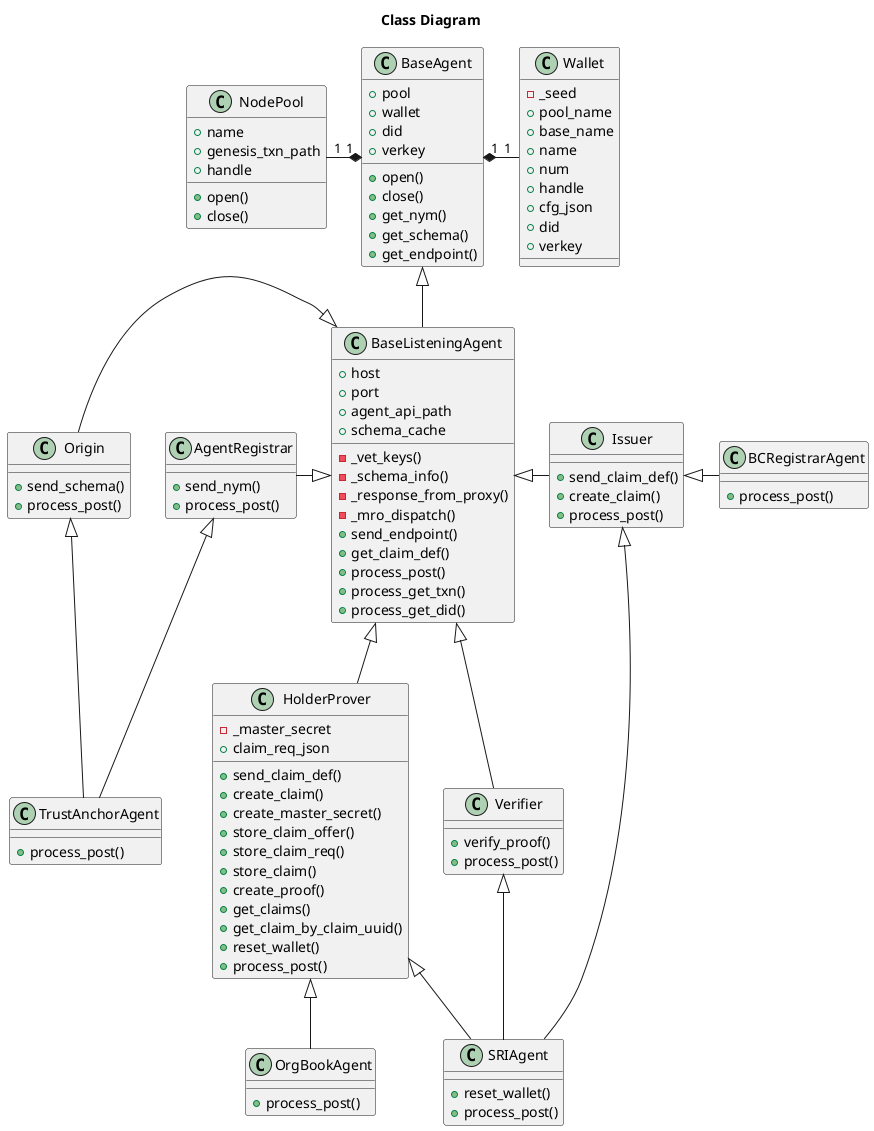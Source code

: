 @startuml
/'
Copyright 2017 Government of Canada - Public Services and Procurement Canada - buyandsell.gc.ca

Licensed under the Apache License, Version 2.0 (the "License");
you may not use this file except in compliance with the License.
You may obtain a copy of the License at

http://www.apache.org/licenses/LICENSE-2.0

Unless required by applicable law or agreed to in writing, software
distributed under the License is distributed on an "AS IS" BASIS,
WITHOUT WARRANTIES OR CONDITIONS OF ANY KIND, either express or implied.
See the License for the specific language governing permissions and
limitations under the License.
'/

title Class Diagram

class Wallet {
    -_seed
    +pool_name
    +base_name
    +name
    +num
    +handle
    +cfg_json
    +did
    +verkey
}

class NodePool {
    +name
    +genesis_txn_path
    +handle
    +open()
    +close()
}

class BaseAgent {
    +pool
    +wallet
    +did
    +verkey
    +open()
    +close()
    +get_nym()
    +get_schema()
    +get_endpoint()
}

class BaseListeningAgent {
    +host
    +port
    +agent_api_path
    +schema_cache
    -_vet_keys()
    -_schema_info()
    -_response_from_proxy()
    -_mro_dispatch()
    +send_endpoint()
    +get_claim_def()
    +process_post()
    +process_get_txn()
    +process_get_did()
}

class AgentRegistrar {
    +send_nym()
    +process_post()
}

class Origin {
    +send_schema()
    +process_post()
}

class Issuer {
    +send_claim_def()
    +create_claim()
    +process_post()
}

class HolderProver {
    -_master_secret
    +claim_req_json
    +send_claim_def()
    +create_claim()
    +create_master_secret()
    +store_claim_offer()
    +store_claim_req()
    +store_claim()
    +create_proof()
    +get_claims()
    +get_claim_by_claim_uuid()
    +reset_wallet()
    +process_post()
}

class Verifier {
    +verify_proof()
    +process_post()
}

class TrustAnchorAgent {
    +process_post()
}

class SRIAgent {
    +reset_wallet()
    +process_post()
}

class BCRegistrarAgent {
    +process_post()
}

class OrgBookAgent {
    +process_post()
}

BaseAgent "1" *-left- "1" NodePool
BaseAgent "1" *-right- "1" Wallet

BaseAgent <|-down- BaseListeningAgent
BaseListeningAgent <|-left- AgentRegistrar
BaseListeningAgent <|-left- Origin
BaseListeningAgent <|-right- Issuer
BaseListeningAgent <|-down- HolderProver
BaseListeningAgent <|-down- Verifier

AgentRegistrar <|-down- TrustAnchorAgent
Origin <|-down- TrustAnchorAgent

Issuer <|-right- SRIAgent
Verifier <|-down- SRIAgent
HolderProver <|- SRIAgent

Issuer <|- BCRegistrarAgent

HolderProver <|-down- OrgBookAgent

@enduml
